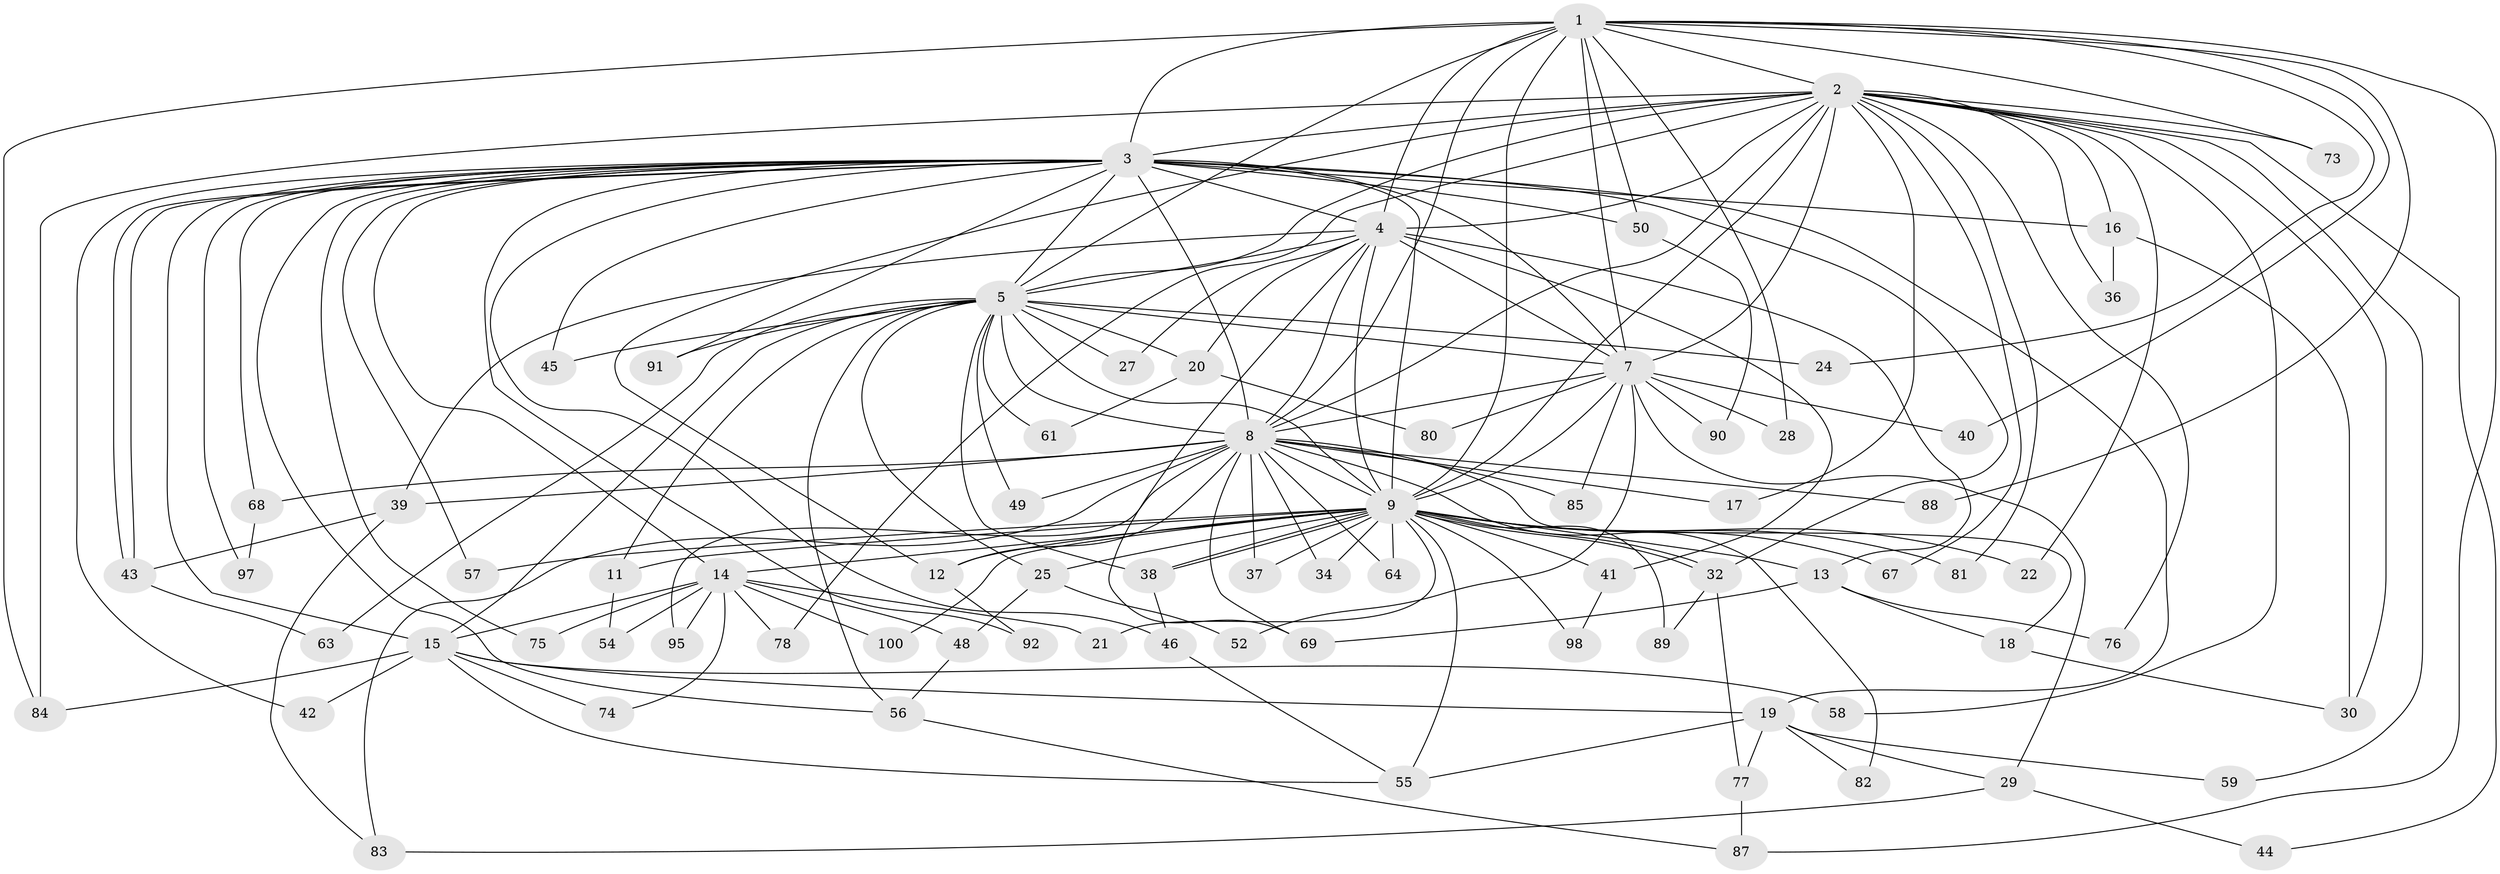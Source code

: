 // original degree distribution, {17: 0.01, 23: 0.02, 18: 0.02, 16: 0.02, 19: 0.01, 15: 0.01, 31: 0.01, 3: 0.23, 5: 0.03, 12: 0.01, 10: 0.01, 2: 0.53, 7: 0.02, 4: 0.07}
// Generated by graph-tools (version 1.1) at 2025/38/02/21/25 10:38:52]
// undirected, 77 vertices, 179 edges
graph export_dot {
graph [start="1"]
  node [color=gray90,style=filled];
  1;
  2 [super="+26"];
  3 [super="+6"];
  4 [super="+35"];
  5 [super="+33"];
  7 [super="+23"];
  8 [super="+10"];
  9 [super="+31"];
  11;
  12 [super="+51"];
  13 [super="+72"];
  14 [super="+79"];
  15 [super="+96"];
  16;
  17;
  18;
  19 [super="+47"];
  20;
  21;
  22;
  24;
  25;
  27;
  28;
  29;
  30 [super="+53"];
  32 [super="+86"];
  34;
  36;
  37;
  38 [super="+71"];
  39 [super="+60"];
  40;
  41;
  42;
  43;
  44;
  45;
  46 [super="+70"];
  48;
  49;
  50;
  52;
  54;
  55 [super="+62"];
  56 [super="+65"];
  57;
  58;
  59;
  61;
  63 [super="+66"];
  64;
  67;
  68;
  69;
  73;
  74;
  75;
  76;
  77;
  78;
  80;
  81;
  82;
  83 [super="+93"];
  84 [super="+94"];
  85;
  87 [super="+99"];
  88;
  89;
  90;
  91;
  92;
  95;
  97;
  98;
  100;
  1 -- 2;
  1 -- 3 [weight=2];
  1 -- 4;
  1 -- 5;
  1 -- 7;
  1 -- 8 [weight=2];
  1 -- 9;
  1 -- 24;
  1 -- 28;
  1 -- 40;
  1 -- 50;
  1 -- 73;
  1 -- 87;
  1 -- 88;
  1 -- 84;
  2 -- 3 [weight=2];
  2 -- 4 [weight=2];
  2 -- 5 [weight=2];
  2 -- 7;
  2 -- 8 [weight=2];
  2 -- 9 [weight=2];
  2 -- 16 [weight=2];
  2 -- 17;
  2 -- 22;
  2 -- 44;
  2 -- 59;
  2 -- 73;
  2 -- 76;
  2 -- 78;
  2 -- 81;
  2 -- 84;
  2 -- 67;
  2 -- 36;
  2 -- 58;
  2 -- 30;
  2 -- 12;
  3 -- 4 [weight=2];
  3 -- 5 [weight=2];
  3 -- 7 [weight=2];
  3 -- 8 [weight=4];
  3 -- 9 [weight=2];
  3 -- 14;
  3 -- 19 [weight=2];
  3 -- 43;
  3 -- 43;
  3 -- 45;
  3 -- 46;
  3 -- 57;
  3 -- 75;
  3 -- 97;
  3 -- 68;
  3 -- 15;
  3 -- 16;
  3 -- 91;
  3 -- 92;
  3 -- 42;
  3 -- 50;
  3 -- 56;
  3 -- 32;
  4 -- 5;
  4 -- 7 [weight=2];
  4 -- 8 [weight=2];
  4 -- 9;
  4 -- 13;
  4 -- 20;
  4 -- 27;
  4 -- 39;
  4 -- 69;
  4 -- 41;
  5 -- 7;
  5 -- 8 [weight=2];
  5 -- 9;
  5 -- 11;
  5 -- 15;
  5 -- 20;
  5 -- 24;
  5 -- 25;
  5 -- 27;
  5 -- 45;
  5 -- 49;
  5 -- 56;
  5 -- 61;
  5 -- 91;
  5 -- 63 [weight=2];
  5 -- 38;
  7 -- 8 [weight=2];
  7 -- 9;
  7 -- 28;
  7 -- 29;
  7 -- 40;
  7 -- 52;
  7 -- 85;
  7 -- 90;
  7 -- 80;
  8 -- 9 [weight=2];
  8 -- 12;
  8 -- 18;
  8 -- 37;
  8 -- 64;
  8 -- 68;
  8 -- 82;
  8 -- 34;
  8 -- 69;
  8 -- 39;
  8 -- 17;
  8 -- 49;
  8 -- 83;
  8 -- 85;
  8 -- 88;
  8 -- 95;
  9 -- 11;
  9 -- 12;
  9 -- 13;
  9 -- 14;
  9 -- 21;
  9 -- 22;
  9 -- 25;
  9 -- 32;
  9 -- 32;
  9 -- 34;
  9 -- 37;
  9 -- 38;
  9 -- 38;
  9 -- 41;
  9 -- 55;
  9 -- 57;
  9 -- 67;
  9 -- 81;
  9 -- 89;
  9 -- 98;
  9 -- 100;
  9 -- 64;
  11 -- 54;
  12 -- 92;
  13 -- 18;
  13 -- 76;
  13 -- 69;
  14 -- 21;
  14 -- 48;
  14 -- 54;
  14 -- 74;
  14 -- 75;
  14 -- 78;
  14 -- 95;
  14 -- 100;
  14 -- 15 [weight=2];
  15 -- 42;
  15 -- 58;
  15 -- 74;
  15 -- 84;
  15 -- 55;
  15 -- 19;
  16 -- 36;
  16 -- 30;
  18 -- 30;
  19 -- 29;
  19 -- 55;
  19 -- 77;
  19 -- 82;
  19 -- 59;
  20 -- 61;
  20 -- 80;
  25 -- 48;
  25 -- 52;
  29 -- 44;
  29 -- 83;
  32 -- 77;
  32 -- 89;
  38 -- 46;
  39 -- 83;
  39 -- 43;
  41 -- 98;
  43 -- 63;
  46 -- 55;
  48 -- 56;
  50 -- 90;
  56 -- 87;
  68 -- 97;
  77 -- 87;
}
